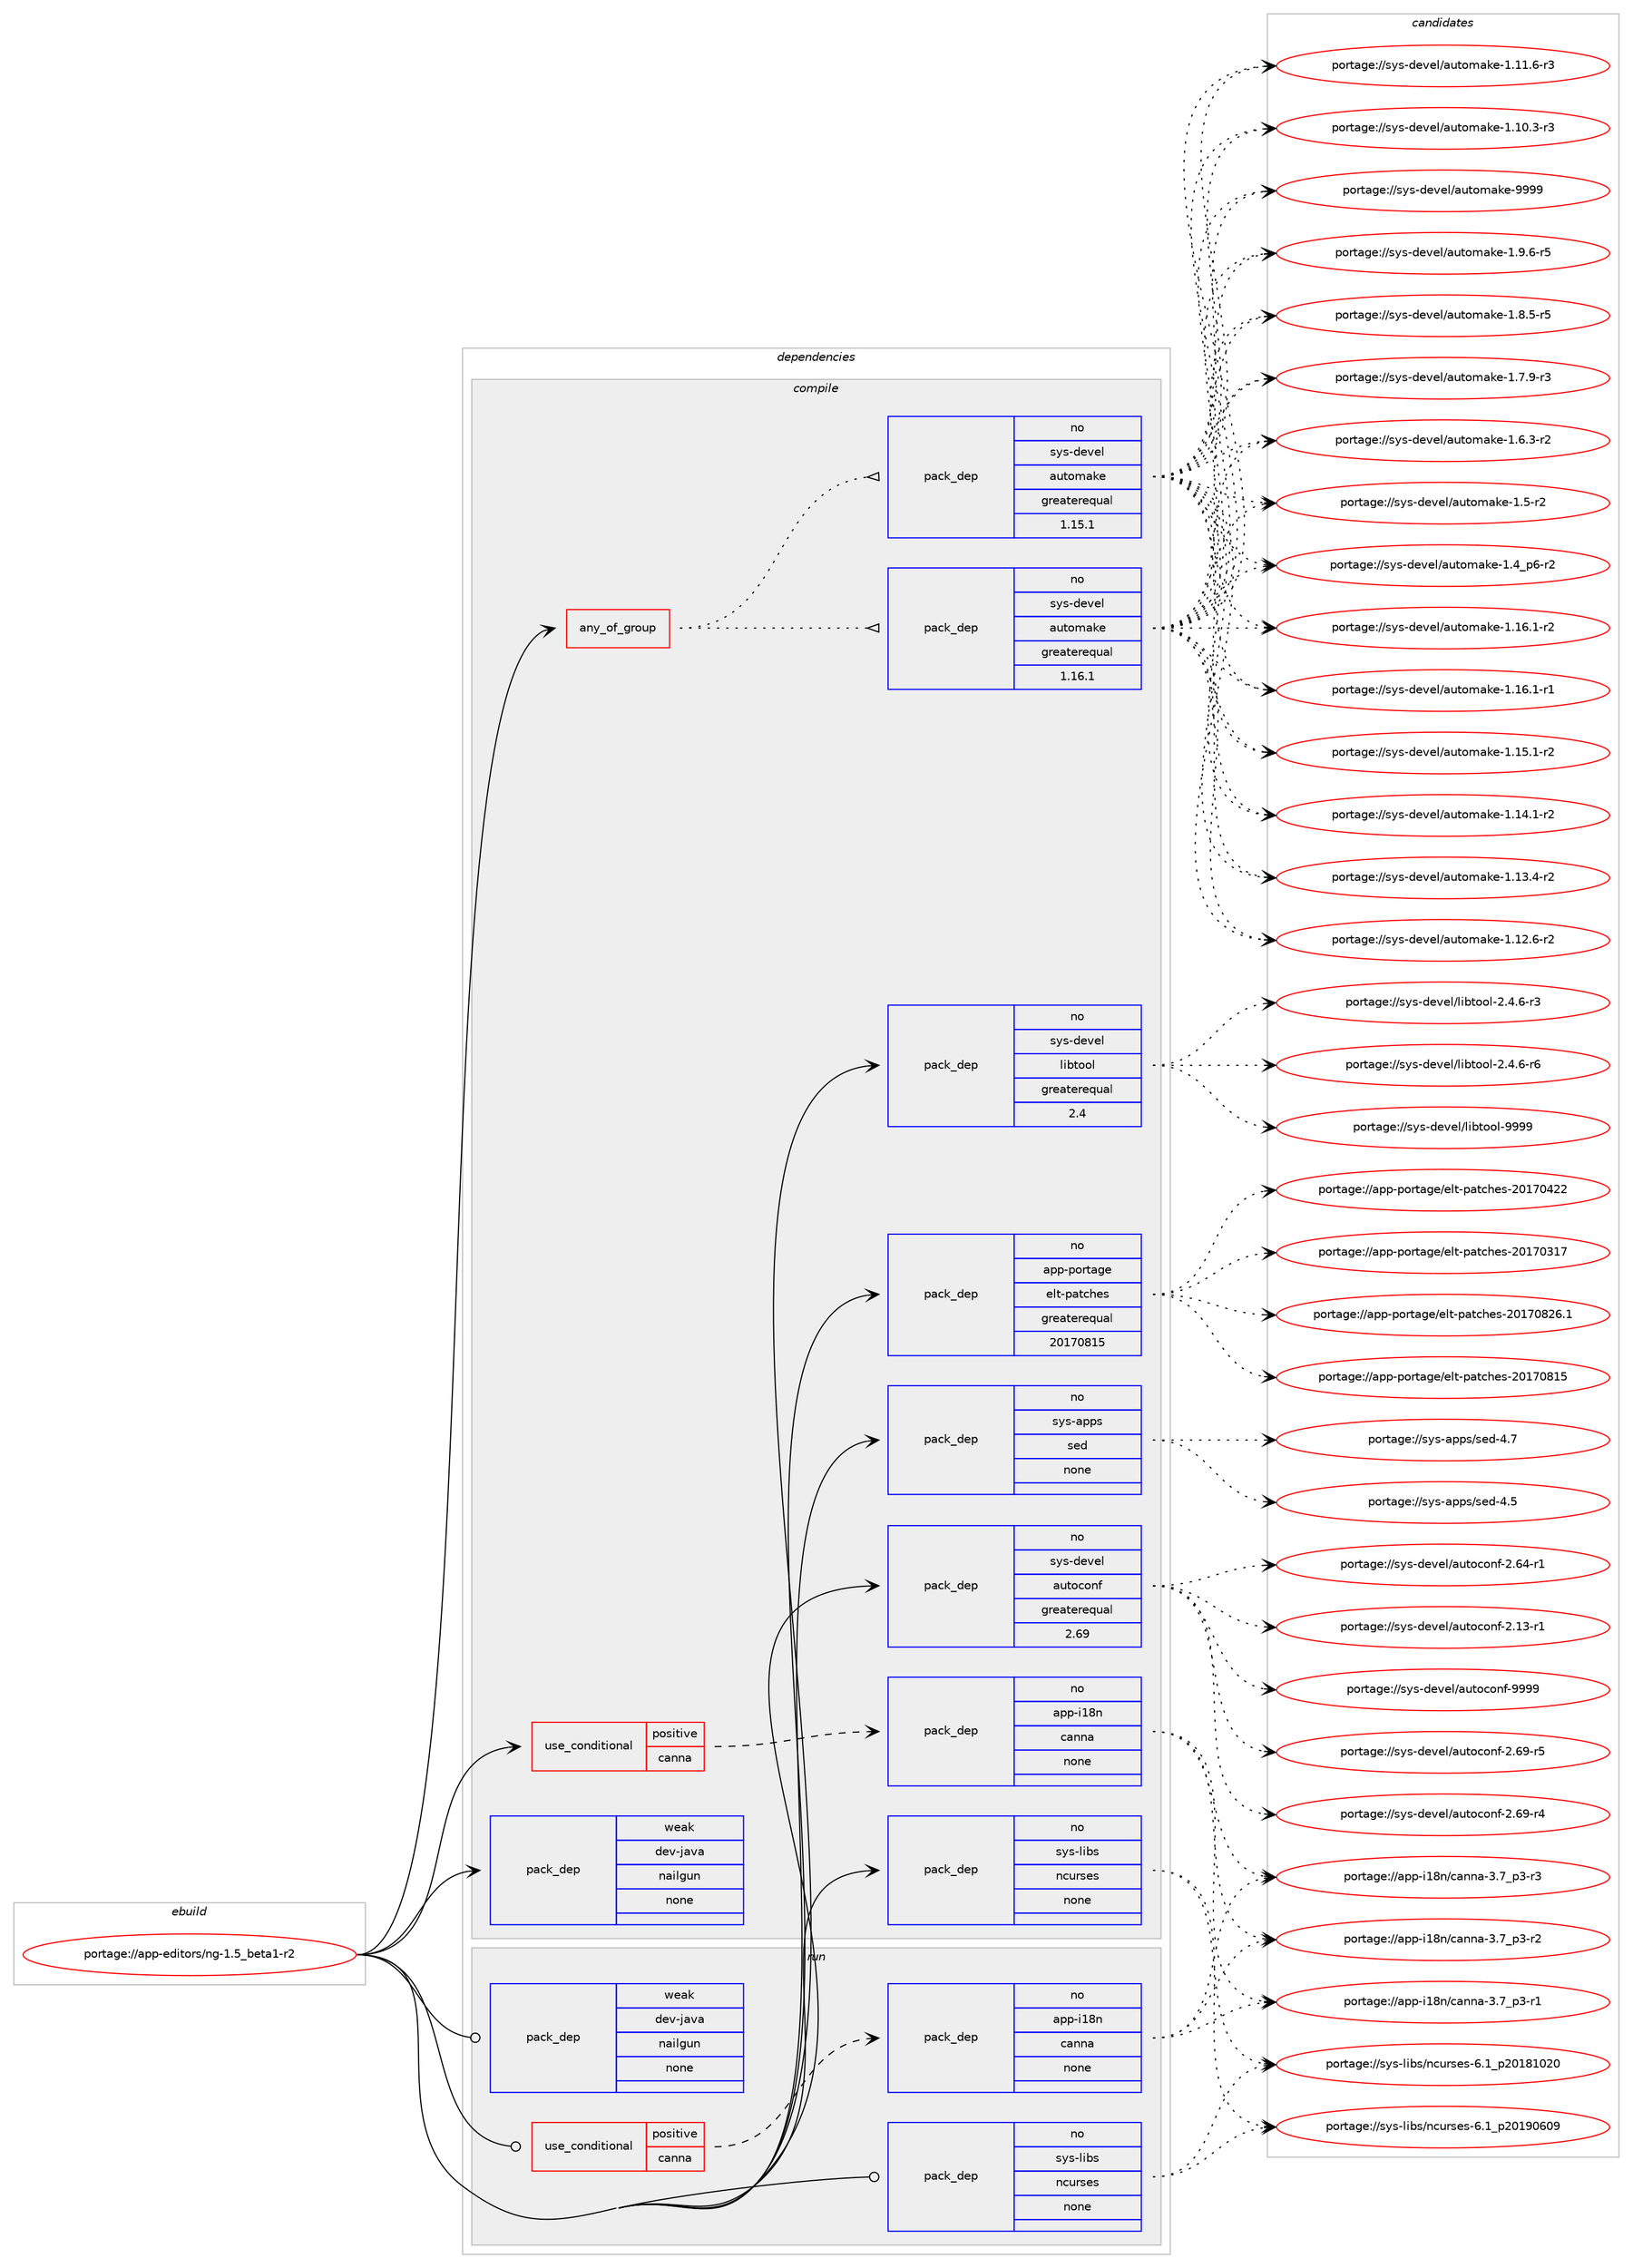 digraph prolog {

# *************
# Graph options
# *************

newrank=true;
concentrate=true;
compound=true;
graph [rankdir=LR,fontname=Helvetica,fontsize=10,ranksep=1.5];#, ranksep=2.5, nodesep=0.2];
edge  [arrowhead=vee];
node  [fontname=Helvetica,fontsize=10];

# **********
# The ebuild
# **********

subgraph cluster_leftcol {
color=gray;
rank=same;
label=<<i>ebuild</i>>;
id [label="portage://app-editors/ng-1.5_beta1-r2", color=red, width=4, href="../app-editors/ng-1.5_beta1-r2.svg"];
}

# ****************
# The dependencies
# ****************

subgraph cluster_midcol {
color=gray;
label=<<i>dependencies</i>>;
subgraph cluster_compile {
fillcolor="#eeeeee";
style=filled;
label=<<i>compile</i>>;
subgraph any8146 {
dependency635934 [label=<<TABLE BORDER="0" CELLBORDER="1" CELLSPACING="0" CELLPADDING="4"><TR><TD CELLPADDING="10">any_of_group</TD></TR></TABLE>>, shape=none, color=red];subgraph pack477782 {
dependency635935 [label=<<TABLE BORDER="0" CELLBORDER="1" CELLSPACING="0" CELLPADDING="4" WIDTH="220"><TR><TD ROWSPAN="6" CELLPADDING="30">pack_dep</TD></TR><TR><TD WIDTH="110">no</TD></TR><TR><TD>sys-devel</TD></TR><TR><TD>automake</TD></TR><TR><TD>greaterequal</TD></TR><TR><TD>1.16.1</TD></TR></TABLE>>, shape=none, color=blue];
}
dependency635934:e -> dependency635935:w [weight=20,style="dotted",arrowhead="oinv"];
subgraph pack477783 {
dependency635936 [label=<<TABLE BORDER="0" CELLBORDER="1" CELLSPACING="0" CELLPADDING="4" WIDTH="220"><TR><TD ROWSPAN="6" CELLPADDING="30">pack_dep</TD></TR><TR><TD WIDTH="110">no</TD></TR><TR><TD>sys-devel</TD></TR><TR><TD>automake</TD></TR><TR><TD>greaterequal</TD></TR><TR><TD>1.15.1</TD></TR></TABLE>>, shape=none, color=blue];
}
dependency635934:e -> dependency635936:w [weight=20,style="dotted",arrowhead="oinv"];
}
id:e -> dependency635934:w [weight=20,style="solid",arrowhead="vee"];
subgraph cond149717 {
dependency635937 [label=<<TABLE BORDER="0" CELLBORDER="1" CELLSPACING="0" CELLPADDING="4"><TR><TD ROWSPAN="3" CELLPADDING="10">use_conditional</TD></TR><TR><TD>positive</TD></TR><TR><TD>canna</TD></TR></TABLE>>, shape=none, color=red];
subgraph pack477784 {
dependency635938 [label=<<TABLE BORDER="0" CELLBORDER="1" CELLSPACING="0" CELLPADDING="4" WIDTH="220"><TR><TD ROWSPAN="6" CELLPADDING="30">pack_dep</TD></TR><TR><TD WIDTH="110">no</TD></TR><TR><TD>app-i18n</TD></TR><TR><TD>canna</TD></TR><TR><TD>none</TD></TR><TR><TD></TD></TR></TABLE>>, shape=none, color=blue];
}
dependency635937:e -> dependency635938:w [weight=20,style="dashed",arrowhead="vee"];
}
id:e -> dependency635937:w [weight=20,style="solid",arrowhead="vee"];
subgraph pack477785 {
dependency635939 [label=<<TABLE BORDER="0" CELLBORDER="1" CELLSPACING="0" CELLPADDING="4" WIDTH="220"><TR><TD ROWSPAN="6" CELLPADDING="30">pack_dep</TD></TR><TR><TD WIDTH="110">no</TD></TR><TR><TD>app-portage</TD></TR><TR><TD>elt-patches</TD></TR><TR><TD>greaterequal</TD></TR><TR><TD>20170815</TD></TR></TABLE>>, shape=none, color=blue];
}
id:e -> dependency635939:w [weight=20,style="solid",arrowhead="vee"];
subgraph pack477786 {
dependency635940 [label=<<TABLE BORDER="0" CELLBORDER="1" CELLSPACING="0" CELLPADDING="4" WIDTH="220"><TR><TD ROWSPAN="6" CELLPADDING="30">pack_dep</TD></TR><TR><TD WIDTH="110">no</TD></TR><TR><TD>sys-apps</TD></TR><TR><TD>sed</TD></TR><TR><TD>none</TD></TR><TR><TD></TD></TR></TABLE>>, shape=none, color=blue];
}
id:e -> dependency635940:w [weight=20,style="solid",arrowhead="vee"];
subgraph pack477787 {
dependency635941 [label=<<TABLE BORDER="0" CELLBORDER="1" CELLSPACING="0" CELLPADDING="4" WIDTH="220"><TR><TD ROWSPAN="6" CELLPADDING="30">pack_dep</TD></TR><TR><TD WIDTH="110">no</TD></TR><TR><TD>sys-devel</TD></TR><TR><TD>autoconf</TD></TR><TR><TD>greaterequal</TD></TR><TR><TD>2.69</TD></TR></TABLE>>, shape=none, color=blue];
}
id:e -> dependency635941:w [weight=20,style="solid",arrowhead="vee"];
subgraph pack477788 {
dependency635942 [label=<<TABLE BORDER="0" CELLBORDER="1" CELLSPACING="0" CELLPADDING="4" WIDTH="220"><TR><TD ROWSPAN="6" CELLPADDING="30">pack_dep</TD></TR><TR><TD WIDTH="110">no</TD></TR><TR><TD>sys-devel</TD></TR><TR><TD>libtool</TD></TR><TR><TD>greaterequal</TD></TR><TR><TD>2.4</TD></TR></TABLE>>, shape=none, color=blue];
}
id:e -> dependency635942:w [weight=20,style="solid",arrowhead="vee"];
subgraph pack477789 {
dependency635943 [label=<<TABLE BORDER="0" CELLBORDER="1" CELLSPACING="0" CELLPADDING="4" WIDTH="220"><TR><TD ROWSPAN="6" CELLPADDING="30">pack_dep</TD></TR><TR><TD WIDTH="110">no</TD></TR><TR><TD>sys-libs</TD></TR><TR><TD>ncurses</TD></TR><TR><TD>none</TD></TR><TR><TD></TD></TR></TABLE>>, shape=none, color=blue];
}
id:e -> dependency635943:w [weight=20,style="solid",arrowhead="vee"];
subgraph pack477790 {
dependency635944 [label=<<TABLE BORDER="0" CELLBORDER="1" CELLSPACING="0" CELLPADDING="4" WIDTH="220"><TR><TD ROWSPAN="6" CELLPADDING="30">pack_dep</TD></TR><TR><TD WIDTH="110">weak</TD></TR><TR><TD>dev-java</TD></TR><TR><TD>nailgun</TD></TR><TR><TD>none</TD></TR><TR><TD></TD></TR></TABLE>>, shape=none, color=blue];
}
id:e -> dependency635944:w [weight=20,style="solid",arrowhead="vee"];
}
subgraph cluster_compileandrun {
fillcolor="#eeeeee";
style=filled;
label=<<i>compile and run</i>>;
}
subgraph cluster_run {
fillcolor="#eeeeee";
style=filled;
label=<<i>run</i>>;
subgraph cond149718 {
dependency635945 [label=<<TABLE BORDER="0" CELLBORDER="1" CELLSPACING="0" CELLPADDING="4"><TR><TD ROWSPAN="3" CELLPADDING="10">use_conditional</TD></TR><TR><TD>positive</TD></TR><TR><TD>canna</TD></TR></TABLE>>, shape=none, color=red];
subgraph pack477791 {
dependency635946 [label=<<TABLE BORDER="0" CELLBORDER="1" CELLSPACING="0" CELLPADDING="4" WIDTH="220"><TR><TD ROWSPAN="6" CELLPADDING="30">pack_dep</TD></TR><TR><TD WIDTH="110">no</TD></TR><TR><TD>app-i18n</TD></TR><TR><TD>canna</TD></TR><TR><TD>none</TD></TR><TR><TD></TD></TR></TABLE>>, shape=none, color=blue];
}
dependency635945:e -> dependency635946:w [weight=20,style="dashed",arrowhead="vee"];
}
id:e -> dependency635945:w [weight=20,style="solid",arrowhead="odot"];
subgraph pack477792 {
dependency635947 [label=<<TABLE BORDER="0" CELLBORDER="1" CELLSPACING="0" CELLPADDING="4" WIDTH="220"><TR><TD ROWSPAN="6" CELLPADDING="30">pack_dep</TD></TR><TR><TD WIDTH="110">no</TD></TR><TR><TD>sys-libs</TD></TR><TR><TD>ncurses</TD></TR><TR><TD>none</TD></TR><TR><TD></TD></TR></TABLE>>, shape=none, color=blue];
}
id:e -> dependency635947:w [weight=20,style="solid",arrowhead="odot"];
subgraph pack477793 {
dependency635948 [label=<<TABLE BORDER="0" CELLBORDER="1" CELLSPACING="0" CELLPADDING="4" WIDTH="220"><TR><TD ROWSPAN="6" CELLPADDING="30">pack_dep</TD></TR><TR><TD WIDTH="110">weak</TD></TR><TR><TD>dev-java</TD></TR><TR><TD>nailgun</TD></TR><TR><TD>none</TD></TR><TR><TD></TD></TR></TABLE>>, shape=none, color=blue];
}
id:e -> dependency635948:w [weight=20,style="solid",arrowhead="odot"];
}
}

# **************
# The candidates
# **************

subgraph cluster_choices {
rank=same;
color=gray;
label=<<i>candidates</i>>;

subgraph choice477782 {
color=black;
nodesep=1;
choice115121115451001011181011084797117116111109971071014557575757 [label="portage://sys-devel/automake-9999", color=red, width=4,href="../sys-devel/automake-9999.svg"];
choice115121115451001011181011084797117116111109971071014549465746544511453 [label="portage://sys-devel/automake-1.9.6-r5", color=red, width=4,href="../sys-devel/automake-1.9.6-r5.svg"];
choice115121115451001011181011084797117116111109971071014549465646534511453 [label="portage://sys-devel/automake-1.8.5-r5", color=red, width=4,href="../sys-devel/automake-1.8.5-r5.svg"];
choice115121115451001011181011084797117116111109971071014549465546574511451 [label="portage://sys-devel/automake-1.7.9-r3", color=red, width=4,href="../sys-devel/automake-1.7.9-r3.svg"];
choice115121115451001011181011084797117116111109971071014549465446514511450 [label="portage://sys-devel/automake-1.6.3-r2", color=red, width=4,href="../sys-devel/automake-1.6.3-r2.svg"];
choice11512111545100101118101108479711711611110997107101454946534511450 [label="portage://sys-devel/automake-1.5-r2", color=red, width=4,href="../sys-devel/automake-1.5-r2.svg"];
choice115121115451001011181011084797117116111109971071014549465295112544511450 [label="portage://sys-devel/automake-1.4_p6-r2", color=red, width=4,href="../sys-devel/automake-1.4_p6-r2.svg"];
choice11512111545100101118101108479711711611110997107101454946495446494511450 [label="portage://sys-devel/automake-1.16.1-r2", color=red, width=4,href="../sys-devel/automake-1.16.1-r2.svg"];
choice11512111545100101118101108479711711611110997107101454946495446494511449 [label="portage://sys-devel/automake-1.16.1-r1", color=red, width=4,href="../sys-devel/automake-1.16.1-r1.svg"];
choice11512111545100101118101108479711711611110997107101454946495346494511450 [label="portage://sys-devel/automake-1.15.1-r2", color=red, width=4,href="../sys-devel/automake-1.15.1-r2.svg"];
choice11512111545100101118101108479711711611110997107101454946495246494511450 [label="portage://sys-devel/automake-1.14.1-r2", color=red, width=4,href="../sys-devel/automake-1.14.1-r2.svg"];
choice11512111545100101118101108479711711611110997107101454946495146524511450 [label="portage://sys-devel/automake-1.13.4-r2", color=red, width=4,href="../sys-devel/automake-1.13.4-r2.svg"];
choice11512111545100101118101108479711711611110997107101454946495046544511450 [label="portage://sys-devel/automake-1.12.6-r2", color=red, width=4,href="../sys-devel/automake-1.12.6-r2.svg"];
choice11512111545100101118101108479711711611110997107101454946494946544511451 [label="portage://sys-devel/automake-1.11.6-r3", color=red, width=4,href="../sys-devel/automake-1.11.6-r3.svg"];
choice11512111545100101118101108479711711611110997107101454946494846514511451 [label="portage://sys-devel/automake-1.10.3-r3", color=red, width=4,href="../sys-devel/automake-1.10.3-r3.svg"];
dependency635935:e -> choice115121115451001011181011084797117116111109971071014557575757:w [style=dotted,weight="100"];
dependency635935:e -> choice115121115451001011181011084797117116111109971071014549465746544511453:w [style=dotted,weight="100"];
dependency635935:e -> choice115121115451001011181011084797117116111109971071014549465646534511453:w [style=dotted,weight="100"];
dependency635935:e -> choice115121115451001011181011084797117116111109971071014549465546574511451:w [style=dotted,weight="100"];
dependency635935:e -> choice115121115451001011181011084797117116111109971071014549465446514511450:w [style=dotted,weight="100"];
dependency635935:e -> choice11512111545100101118101108479711711611110997107101454946534511450:w [style=dotted,weight="100"];
dependency635935:e -> choice115121115451001011181011084797117116111109971071014549465295112544511450:w [style=dotted,weight="100"];
dependency635935:e -> choice11512111545100101118101108479711711611110997107101454946495446494511450:w [style=dotted,weight="100"];
dependency635935:e -> choice11512111545100101118101108479711711611110997107101454946495446494511449:w [style=dotted,weight="100"];
dependency635935:e -> choice11512111545100101118101108479711711611110997107101454946495346494511450:w [style=dotted,weight="100"];
dependency635935:e -> choice11512111545100101118101108479711711611110997107101454946495246494511450:w [style=dotted,weight="100"];
dependency635935:e -> choice11512111545100101118101108479711711611110997107101454946495146524511450:w [style=dotted,weight="100"];
dependency635935:e -> choice11512111545100101118101108479711711611110997107101454946495046544511450:w [style=dotted,weight="100"];
dependency635935:e -> choice11512111545100101118101108479711711611110997107101454946494946544511451:w [style=dotted,weight="100"];
dependency635935:e -> choice11512111545100101118101108479711711611110997107101454946494846514511451:w [style=dotted,weight="100"];
}
subgraph choice477783 {
color=black;
nodesep=1;
choice115121115451001011181011084797117116111109971071014557575757 [label="portage://sys-devel/automake-9999", color=red, width=4,href="../sys-devel/automake-9999.svg"];
choice115121115451001011181011084797117116111109971071014549465746544511453 [label="portage://sys-devel/automake-1.9.6-r5", color=red, width=4,href="../sys-devel/automake-1.9.6-r5.svg"];
choice115121115451001011181011084797117116111109971071014549465646534511453 [label="portage://sys-devel/automake-1.8.5-r5", color=red, width=4,href="../sys-devel/automake-1.8.5-r5.svg"];
choice115121115451001011181011084797117116111109971071014549465546574511451 [label="portage://sys-devel/automake-1.7.9-r3", color=red, width=4,href="../sys-devel/automake-1.7.9-r3.svg"];
choice115121115451001011181011084797117116111109971071014549465446514511450 [label="portage://sys-devel/automake-1.6.3-r2", color=red, width=4,href="../sys-devel/automake-1.6.3-r2.svg"];
choice11512111545100101118101108479711711611110997107101454946534511450 [label="portage://sys-devel/automake-1.5-r2", color=red, width=4,href="../sys-devel/automake-1.5-r2.svg"];
choice115121115451001011181011084797117116111109971071014549465295112544511450 [label="portage://sys-devel/automake-1.4_p6-r2", color=red, width=4,href="../sys-devel/automake-1.4_p6-r2.svg"];
choice11512111545100101118101108479711711611110997107101454946495446494511450 [label="portage://sys-devel/automake-1.16.1-r2", color=red, width=4,href="../sys-devel/automake-1.16.1-r2.svg"];
choice11512111545100101118101108479711711611110997107101454946495446494511449 [label="portage://sys-devel/automake-1.16.1-r1", color=red, width=4,href="../sys-devel/automake-1.16.1-r1.svg"];
choice11512111545100101118101108479711711611110997107101454946495346494511450 [label="portage://sys-devel/automake-1.15.1-r2", color=red, width=4,href="../sys-devel/automake-1.15.1-r2.svg"];
choice11512111545100101118101108479711711611110997107101454946495246494511450 [label="portage://sys-devel/automake-1.14.1-r2", color=red, width=4,href="../sys-devel/automake-1.14.1-r2.svg"];
choice11512111545100101118101108479711711611110997107101454946495146524511450 [label="portage://sys-devel/automake-1.13.4-r2", color=red, width=4,href="../sys-devel/automake-1.13.4-r2.svg"];
choice11512111545100101118101108479711711611110997107101454946495046544511450 [label="portage://sys-devel/automake-1.12.6-r2", color=red, width=4,href="../sys-devel/automake-1.12.6-r2.svg"];
choice11512111545100101118101108479711711611110997107101454946494946544511451 [label="portage://sys-devel/automake-1.11.6-r3", color=red, width=4,href="../sys-devel/automake-1.11.6-r3.svg"];
choice11512111545100101118101108479711711611110997107101454946494846514511451 [label="portage://sys-devel/automake-1.10.3-r3", color=red, width=4,href="../sys-devel/automake-1.10.3-r3.svg"];
dependency635936:e -> choice115121115451001011181011084797117116111109971071014557575757:w [style=dotted,weight="100"];
dependency635936:e -> choice115121115451001011181011084797117116111109971071014549465746544511453:w [style=dotted,weight="100"];
dependency635936:e -> choice115121115451001011181011084797117116111109971071014549465646534511453:w [style=dotted,weight="100"];
dependency635936:e -> choice115121115451001011181011084797117116111109971071014549465546574511451:w [style=dotted,weight="100"];
dependency635936:e -> choice115121115451001011181011084797117116111109971071014549465446514511450:w [style=dotted,weight="100"];
dependency635936:e -> choice11512111545100101118101108479711711611110997107101454946534511450:w [style=dotted,weight="100"];
dependency635936:e -> choice115121115451001011181011084797117116111109971071014549465295112544511450:w [style=dotted,weight="100"];
dependency635936:e -> choice11512111545100101118101108479711711611110997107101454946495446494511450:w [style=dotted,weight="100"];
dependency635936:e -> choice11512111545100101118101108479711711611110997107101454946495446494511449:w [style=dotted,weight="100"];
dependency635936:e -> choice11512111545100101118101108479711711611110997107101454946495346494511450:w [style=dotted,weight="100"];
dependency635936:e -> choice11512111545100101118101108479711711611110997107101454946495246494511450:w [style=dotted,weight="100"];
dependency635936:e -> choice11512111545100101118101108479711711611110997107101454946495146524511450:w [style=dotted,weight="100"];
dependency635936:e -> choice11512111545100101118101108479711711611110997107101454946495046544511450:w [style=dotted,weight="100"];
dependency635936:e -> choice11512111545100101118101108479711711611110997107101454946494946544511451:w [style=dotted,weight="100"];
dependency635936:e -> choice11512111545100101118101108479711711611110997107101454946494846514511451:w [style=dotted,weight="100"];
}
subgraph choice477784 {
color=black;
nodesep=1;
choice97112112451054956110479997110110974551465595112514511451 [label="portage://app-i18n/canna-3.7_p3-r3", color=red, width=4,href="../app-i18n/canna-3.7_p3-r3.svg"];
choice97112112451054956110479997110110974551465595112514511450 [label="portage://app-i18n/canna-3.7_p3-r2", color=red, width=4,href="../app-i18n/canna-3.7_p3-r2.svg"];
choice97112112451054956110479997110110974551465595112514511449 [label="portage://app-i18n/canna-3.7_p3-r1", color=red, width=4,href="../app-i18n/canna-3.7_p3-r1.svg"];
dependency635938:e -> choice97112112451054956110479997110110974551465595112514511451:w [style=dotted,weight="100"];
dependency635938:e -> choice97112112451054956110479997110110974551465595112514511450:w [style=dotted,weight="100"];
dependency635938:e -> choice97112112451054956110479997110110974551465595112514511449:w [style=dotted,weight="100"];
}
subgraph choice477785 {
color=black;
nodesep=1;
choice971121124511211111411697103101471011081164511297116991041011154550484955485650544649 [label="portage://app-portage/elt-patches-20170826.1", color=red, width=4,href="../app-portage/elt-patches-20170826.1.svg"];
choice97112112451121111141169710310147101108116451129711699104101115455048495548564953 [label="portage://app-portage/elt-patches-20170815", color=red, width=4,href="../app-portage/elt-patches-20170815.svg"];
choice97112112451121111141169710310147101108116451129711699104101115455048495548525050 [label="portage://app-portage/elt-patches-20170422", color=red, width=4,href="../app-portage/elt-patches-20170422.svg"];
choice97112112451121111141169710310147101108116451129711699104101115455048495548514955 [label="portage://app-portage/elt-patches-20170317", color=red, width=4,href="../app-portage/elt-patches-20170317.svg"];
dependency635939:e -> choice971121124511211111411697103101471011081164511297116991041011154550484955485650544649:w [style=dotted,weight="100"];
dependency635939:e -> choice97112112451121111141169710310147101108116451129711699104101115455048495548564953:w [style=dotted,weight="100"];
dependency635939:e -> choice97112112451121111141169710310147101108116451129711699104101115455048495548525050:w [style=dotted,weight="100"];
dependency635939:e -> choice97112112451121111141169710310147101108116451129711699104101115455048495548514955:w [style=dotted,weight="100"];
}
subgraph choice477786 {
color=black;
nodesep=1;
choice11512111545971121121154711510110045524655 [label="portage://sys-apps/sed-4.7", color=red, width=4,href="../sys-apps/sed-4.7.svg"];
choice11512111545971121121154711510110045524653 [label="portage://sys-apps/sed-4.5", color=red, width=4,href="../sys-apps/sed-4.5.svg"];
dependency635940:e -> choice11512111545971121121154711510110045524655:w [style=dotted,weight="100"];
dependency635940:e -> choice11512111545971121121154711510110045524653:w [style=dotted,weight="100"];
}
subgraph choice477787 {
color=black;
nodesep=1;
choice115121115451001011181011084797117116111991111101024557575757 [label="portage://sys-devel/autoconf-9999", color=red, width=4,href="../sys-devel/autoconf-9999.svg"];
choice1151211154510010111810110847971171161119911111010245504654574511453 [label="portage://sys-devel/autoconf-2.69-r5", color=red, width=4,href="../sys-devel/autoconf-2.69-r5.svg"];
choice1151211154510010111810110847971171161119911111010245504654574511452 [label="portage://sys-devel/autoconf-2.69-r4", color=red, width=4,href="../sys-devel/autoconf-2.69-r4.svg"];
choice1151211154510010111810110847971171161119911111010245504654524511449 [label="portage://sys-devel/autoconf-2.64-r1", color=red, width=4,href="../sys-devel/autoconf-2.64-r1.svg"];
choice1151211154510010111810110847971171161119911111010245504649514511449 [label="portage://sys-devel/autoconf-2.13-r1", color=red, width=4,href="../sys-devel/autoconf-2.13-r1.svg"];
dependency635941:e -> choice115121115451001011181011084797117116111991111101024557575757:w [style=dotted,weight="100"];
dependency635941:e -> choice1151211154510010111810110847971171161119911111010245504654574511453:w [style=dotted,weight="100"];
dependency635941:e -> choice1151211154510010111810110847971171161119911111010245504654574511452:w [style=dotted,weight="100"];
dependency635941:e -> choice1151211154510010111810110847971171161119911111010245504654524511449:w [style=dotted,weight="100"];
dependency635941:e -> choice1151211154510010111810110847971171161119911111010245504649514511449:w [style=dotted,weight="100"];
}
subgraph choice477788 {
color=black;
nodesep=1;
choice1151211154510010111810110847108105981161111111084557575757 [label="portage://sys-devel/libtool-9999", color=red, width=4,href="../sys-devel/libtool-9999.svg"];
choice1151211154510010111810110847108105981161111111084550465246544511454 [label="portage://sys-devel/libtool-2.4.6-r6", color=red, width=4,href="../sys-devel/libtool-2.4.6-r6.svg"];
choice1151211154510010111810110847108105981161111111084550465246544511451 [label="portage://sys-devel/libtool-2.4.6-r3", color=red, width=4,href="../sys-devel/libtool-2.4.6-r3.svg"];
dependency635942:e -> choice1151211154510010111810110847108105981161111111084557575757:w [style=dotted,weight="100"];
dependency635942:e -> choice1151211154510010111810110847108105981161111111084550465246544511454:w [style=dotted,weight="100"];
dependency635942:e -> choice1151211154510010111810110847108105981161111111084550465246544511451:w [style=dotted,weight="100"];
}
subgraph choice477789 {
color=black;
nodesep=1;
choice1151211154510810598115471109911711411510111545544649951125048495748544857 [label="portage://sys-libs/ncurses-6.1_p20190609", color=red, width=4,href="../sys-libs/ncurses-6.1_p20190609.svg"];
choice1151211154510810598115471109911711411510111545544649951125048495649485048 [label="portage://sys-libs/ncurses-6.1_p20181020", color=red, width=4,href="../sys-libs/ncurses-6.1_p20181020.svg"];
dependency635943:e -> choice1151211154510810598115471109911711411510111545544649951125048495748544857:w [style=dotted,weight="100"];
dependency635943:e -> choice1151211154510810598115471109911711411510111545544649951125048495649485048:w [style=dotted,weight="100"];
}
subgraph choice477790 {
color=black;
nodesep=1;
}
subgraph choice477791 {
color=black;
nodesep=1;
choice97112112451054956110479997110110974551465595112514511451 [label="portage://app-i18n/canna-3.7_p3-r3", color=red, width=4,href="../app-i18n/canna-3.7_p3-r3.svg"];
choice97112112451054956110479997110110974551465595112514511450 [label="portage://app-i18n/canna-3.7_p3-r2", color=red, width=4,href="../app-i18n/canna-3.7_p3-r2.svg"];
choice97112112451054956110479997110110974551465595112514511449 [label="portage://app-i18n/canna-3.7_p3-r1", color=red, width=4,href="../app-i18n/canna-3.7_p3-r1.svg"];
dependency635946:e -> choice97112112451054956110479997110110974551465595112514511451:w [style=dotted,weight="100"];
dependency635946:e -> choice97112112451054956110479997110110974551465595112514511450:w [style=dotted,weight="100"];
dependency635946:e -> choice97112112451054956110479997110110974551465595112514511449:w [style=dotted,weight="100"];
}
subgraph choice477792 {
color=black;
nodesep=1;
choice1151211154510810598115471109911711411510111545544649951125048495748544857 [label="portage://sys-libs/ncurses-6.1_p20190609", color=red, width=4,href="../sys-libs/ncurses-6.1_p20190609.svg"];
choice1151211154510810598115471109911711411510111545544649951125048495649485048 [label="portage://sys-libs/ncurses-6.1_p20181020", color=red, width=4,href="../sys-libs/ncurses-6.1_p20181020.svg"];
dependency635947:e -> choice1151211154510810598115471109911711411510111545544649951125048495748544857:w [style=dotted,weight="100"];
dependency635947:e -> choice1151211154510810598115471109911711411510111545544649951125048495649485048:w [style=dotted,weight="100"];
}
subgraph choice477793 {
color=black;
nodesep=1;
}
}

}
